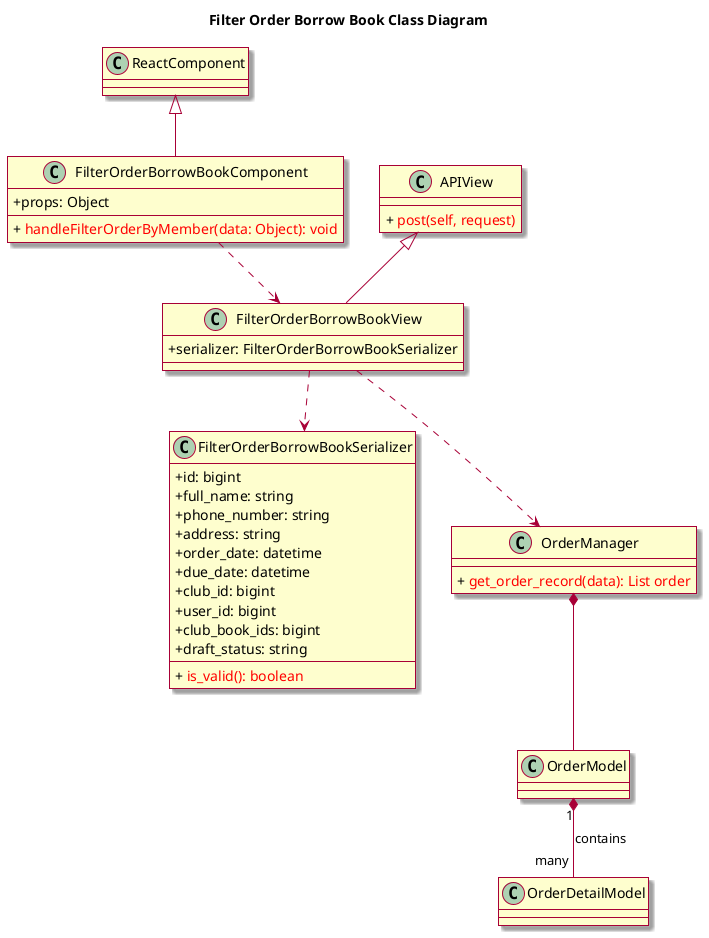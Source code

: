 @startuml
skin rose
skinparam classAttributeIconSize 0

title Filter Order Borrow Book Class Diagram
class ReactComponent

class FilterOrderBorrowBookComponent {
	+ props: Object
	+ {method} <color:red> handleFilterOrderByMember(data: Object): void
}

class FilterOrderBorrowBookView {
	+ serializer: FilterOrderBorrowBookSerializer
}

class APIView {
	+ {method} <color:red> post(self, request)
}
class FilterOrderBorrowBookSerializer {
    + id: bigint
    + full_name: string
    + phone_number: string
    + address: string
    + order_date: datetime
    + due_date: datetime 
    + club_id: bigint
    + user_id: bigint
    + club_book_ids: bigint
    + draft_status: string
    + {method} <color:red> is_valid(): boolean
}
class OrderManager{
    + {method} <color:red> get_order_record(data): List order
}
class OrderDetailModel{

}
ReactComponent <|-- FilterOrderBorrowBookComponent
APIView <|-- FilterOrderBorrowBookView
FilterOrderBorrowBookComponent ..> FilterOrderBorrowBookView
FilterOrderBorrowBookView ..> FilterOrderBorrowBookSerializer
FilterOrderBorrowBookView ..> OrderManager
OrderManager *-- OrderModel
OrderModel "1" *-- "many" OrderDetailModel : contains
@enduml